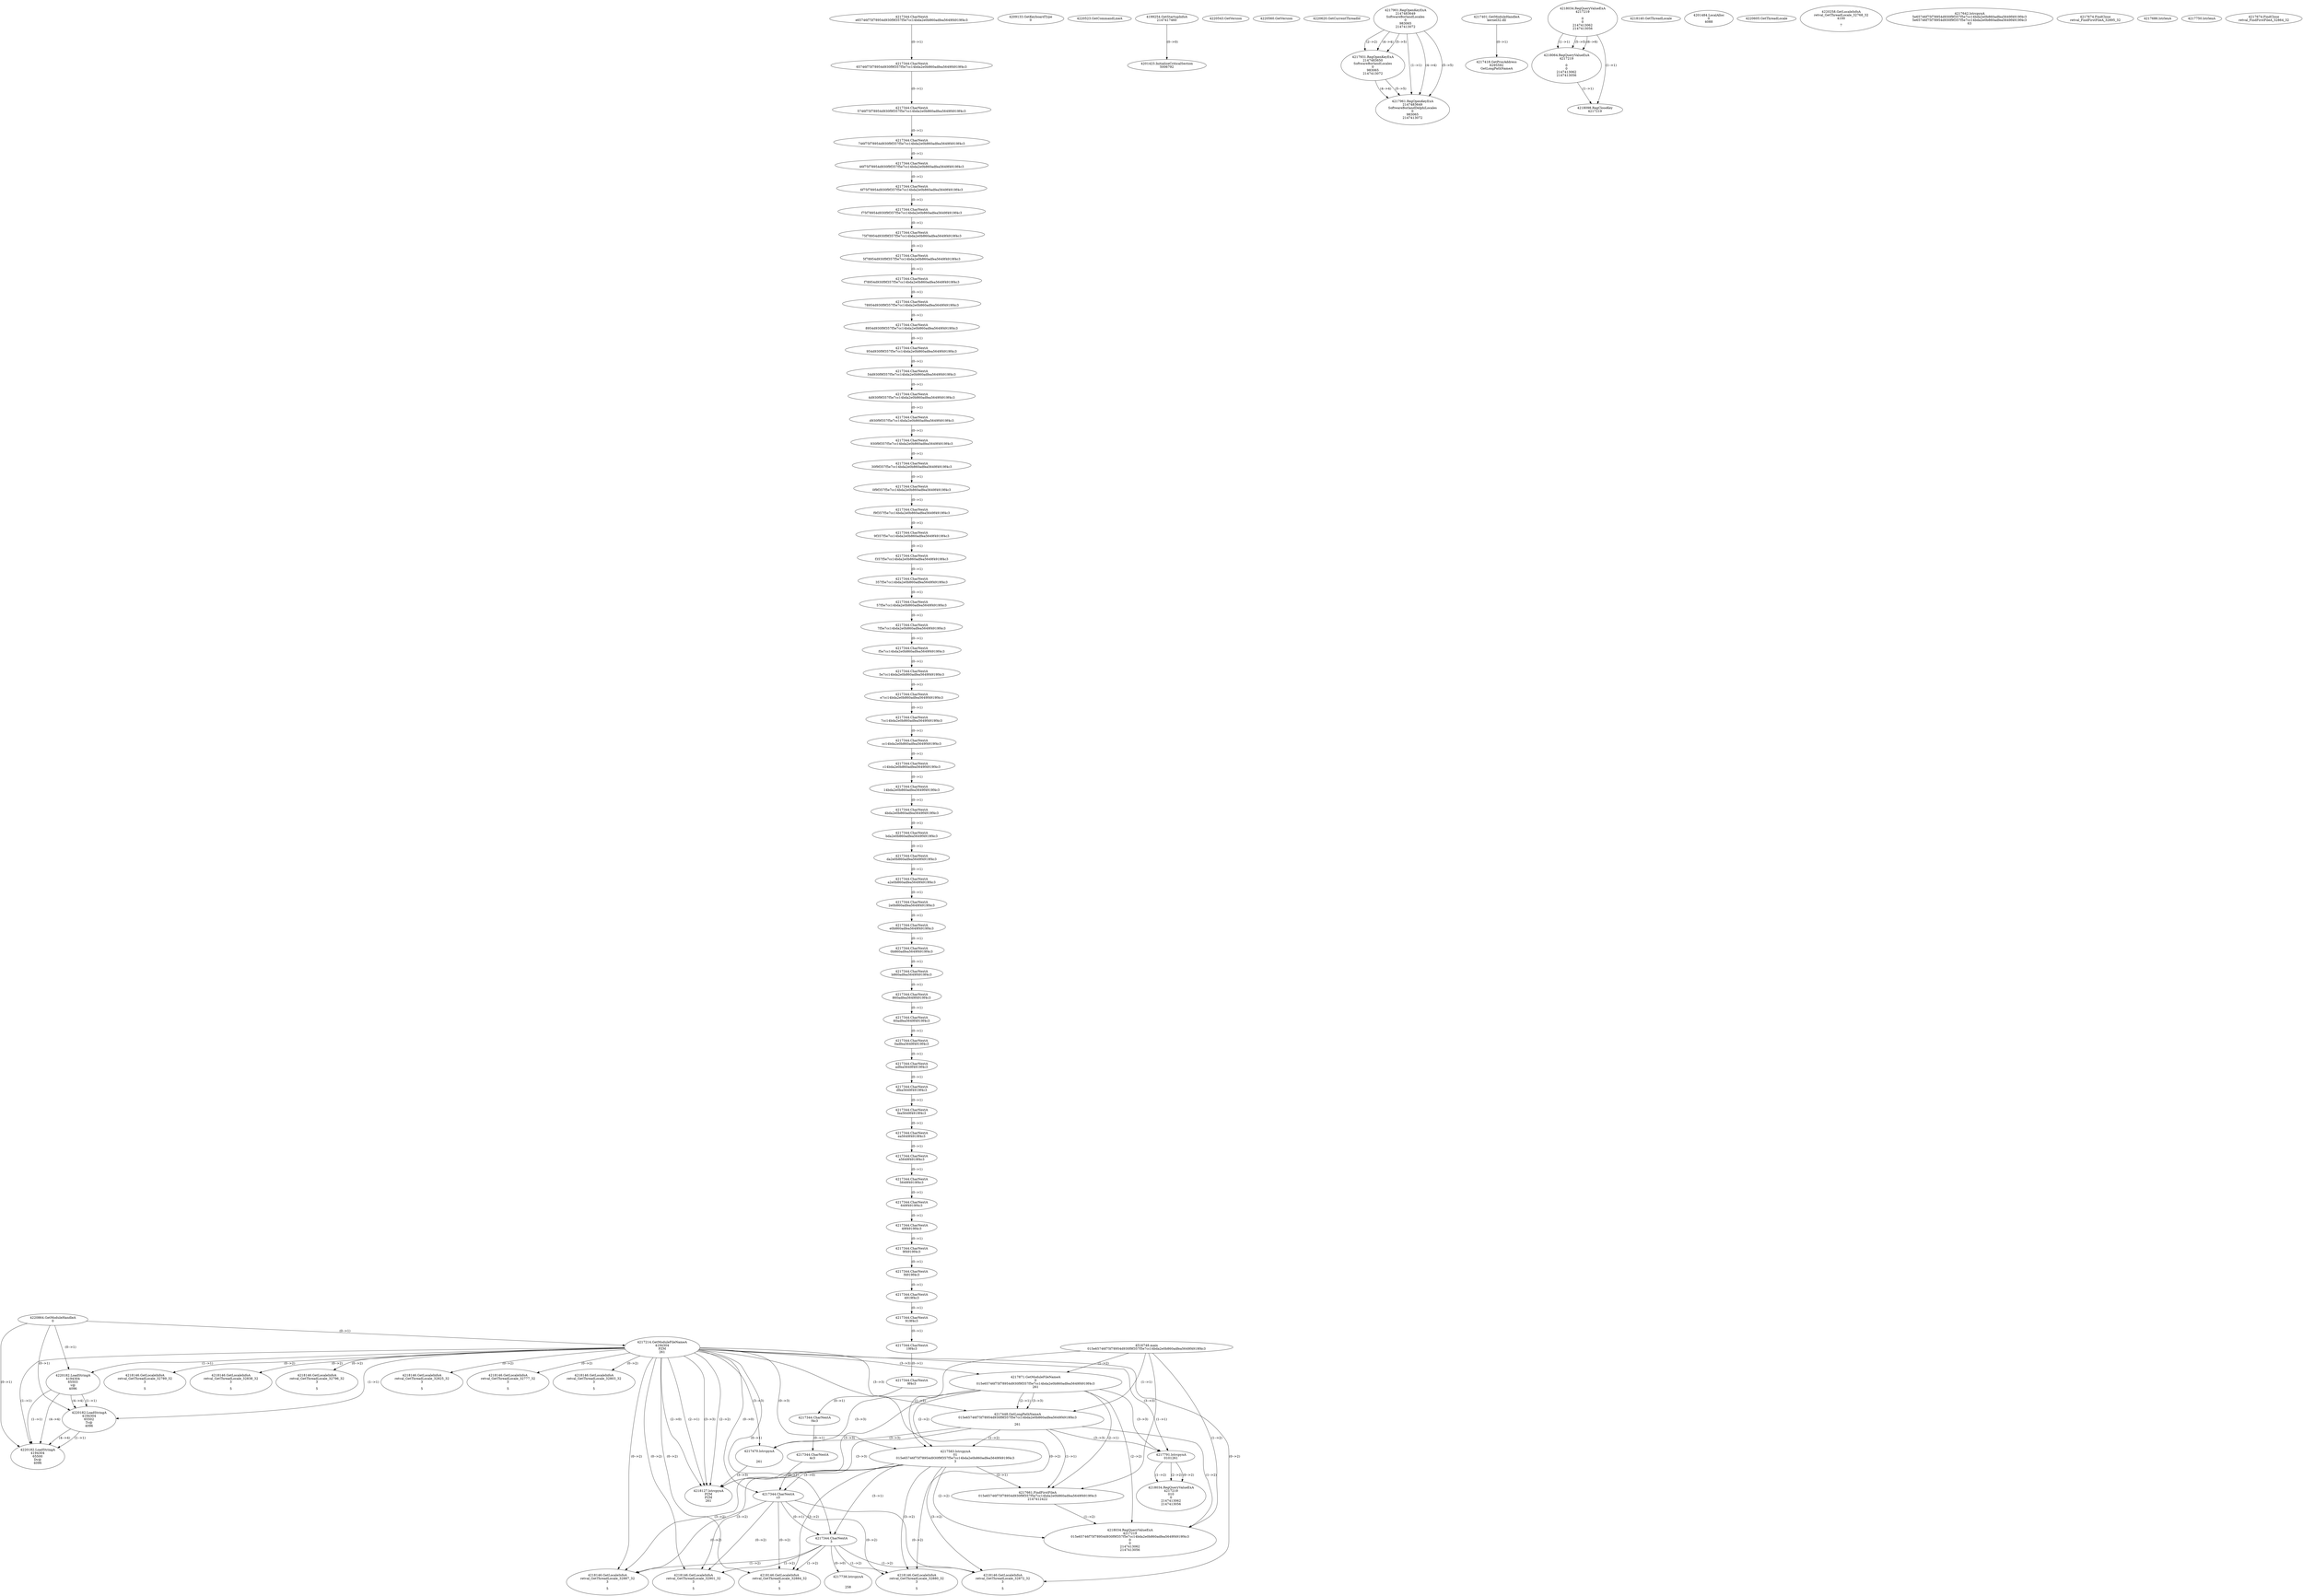 // Global SCDG with merge call
digraph {
	0 [label="4516748.main
015e65746f75f78954d930f9f357f5e7cc14bda2e0b860adfea5649f4919f4c3"]
	1 [label="4220864.GetModuleHandleA
0"]
	2 [label="4209133.GetKeyboardType
0"]
	3 [label="4220523.GetCommandLineA
"]
	4 [label="4199254.GetStartupInfoA
2147417460"]
	5 [label="4220543.GetVersion
"]
	6 [label="4220560.GetVersion
"]
	7 [label="4220620.GetCurrentThreadId
"]
	8 [label="4217214.GetModuleFileNameA
4194304
PZM
261"]
	1 -> 8 [label="(0-->1)"]
	9 [label="4217871.GetModuleFileNameA
0
015e65746f75f78954d930f9f357f5e7cc14bda2e0b860adfea5649f4919f4c3
261"]
	0 -> 9 [label="(1-->2)"]
	8 -> 9 [label="(3-->3)"]
	10 [label="4217901.RegOpenKeyExA
2147483649
Software\Borland\Locales
0
983065
2147413072"]
	11 [label="4217401.GetModuleHandleA
kernel32.dll"]
	12 [label="4217418.GetProcAddress
6295592
GetLongPathNameA"]
	11 -> 12 [label="(0-->1)"]
	13 [label="4217448.GetLongPathNameA
015e65746f75f78954d930f9f357f5e7cc14bda2e0b860adfea5649f4919f4c3

261"]
	0 -> 13 [label="(1-->1)"]
	9 -> 13 [label="(2-->1)"]
	8 -> 13 [label="(3-->3)"]
	9 -> 13 [label="(3-->3)"]
	14 [label="4217470.lstrcpynA


261"]
	8 -> 14 [label="(3-->3)"]
	9 -> 14 [label="(3-->3)"]
	13 -> 14 [label="(3-->3)"]
	15 [label="4218034.RegQueryValueExA
4217219

0
0
2147413062
2147413056"]
	16 [label="4218064.RegQueryValueExA
4217219

0
0
2147413062
2147413056"]
	15 -> 16 [label="(1-->1)"]
	15 -> 16 [label="(5-->5)"]
	15 -> 16 [label="(6-->6)"]
	17 [label="4218098.RegCloseKey
4217219"]
	15 -> 17 [label="(1-->1)"]
	16 -> 17 [label="(1-->1)"]
	18 [label="4218127.lstrcpynA
PZM
PZM
261"]
	8 -> 18 [label="(2-->1)"]
	8 -> 18 [label="(2-->2)"]
	8 -> 18 [label="(3-->3)"]
	9 -> 18 [label="(3-->3)"]
	13 -> 18 [label="(3-->3)"]
	14 -> 18 [label="(3-->3)"]
	8 -> 18 [label="(2-->0)"]
	19 [label="4218140.GetThreadLocale
"]
	20 [label="4218146.GetLocaleInfoA
retval_GetThreadLocale_32825_32
3

5"]
	8 -> 20 [label="(0-->2)"]
	21 [label="4220182.LoadStringA
4194304
65503
\v@
4096"]
	1 -> 21 [label="(0-->1)"]
	8 -> 21 [label="(1-->1)"]
	22 [label="4220182.LoadStringA
4194304
65502
Tv@
4096"]
	1 -> 22 [label="(0-->1)"]
	8 -> 22 [label="(1-->1)"]
	21 -> 22 [label="(1-->1)"]
	21 -> 22 [label="(4-->4)"]
	23 [label="4217931.RegOpenKeyExA
2147483650
Software\Borland\Locales
0
983065
2147413072"]
	10 -> 23 [label="(2-->2)"]
	10 -> 23 [label="(4-->4)"]
	10 -> 23 [label="(5-->5)"]
	24 [label="4217961.RegOpenKeyExA
2147483649
Software\Borland\Delphi\Locales
0
983065
2147413072"]
	10 -> 24 [label="(1-->1)"]
	10 -> 24 [label="(4-->4)"]
	23 -> 24 [label="(4-->4)"]
	10 -> 24 [label="(5-->5)"]
	23 -> 24 [label="(5-->5)"]
	25 [label="4218146.GetLocaleInfoA
retval_GetThreadLocale_32777_32
3

5"]
	8 -> 25 [label="(0-->2)"]
	26 [label="4201423.InitializeCriticalSection
5006792"]
	4 -> 26 [label="(0-->0)"]
	27 [label="4201484.LocalAlloc
0
4088"]
	28 [label="4218146.GetLocaleInfoA
retval_GetThreadLocale_32803_32
3

5"]
	8 -> 28 [label="(0-->2)"]
	29 [label="4220605.GetThreadLocale
"]
	30 [label="4220258.GetLocaleInfoA
retval_GetThreadLocale_32768_32
4100

7"]
	31 [label="4217583.lstrcpynA
01
015e65746f75f78954d930f9f357f5e7cc14bda2e0b860adfea5649f4919f4c3
3"]
	0 -> 31 [label="(1-->2)"]
	9 -> 31 [label="(2-->2)"]
	13 -> 31 [label="(1-->2)"]
	8 -> 31 [label="(0-->3)"]
	32 [label="4217344.CharNextA
e65746f75f78954d930f9f357f5e7cc14bda2e0b860adfea5649f4919f4c3"]
	33 [label="4217344.CharNextA
65746f75f78954d930f9f357f5e7cc14bda2e0b860adfea5649f4919f4c3"]
	32 -> 33 [label="(0-->1)"]
	34 [label="4217344.CharNextA
5746f75f78954d930f9f357f5e7cc14bda2e0b860adfea5649f4919f4c3"]
	33 -> 34 [label="(0-->1)"]
	35 [label="4217344.CharNextA
746f75f78954d930f9f357f5e7cc14bda2e0b860adfea5649f4919f4c3"]
	34 -> 35 [label="(0-->1)"]
	36 [label="4217344.CharNextA
46f75f78954d930f9f357f5e7cc14bda2e0b860adfea5649f4919f4c3"]
	35 -> 36 [label="(0-->1)"]
	37 [label="4217344.CharNextA
6f75f78954d930f9f357f5e7cc14bda2e0b860adfea5649f4919f4c3"]
	36 -> 37 [label="(0-->1)"]
	38 [label="4217344.CharNextA
f75f78954d930f9f357f5e7cc14bda2e0b860adfea5649f4919f4c3"]
	37 -> 38 [label="(0-->1)"]
	39 [label="4217344.CharNextA
75f78954d930f9f357f5e7cc14bda2e0b860adfea5649f4919f4c3"]
	38 -> 39 [label="(0-->1)"]
	40 [label="4217344.CharNextA
5f78954d930f9f357f5e7cc14bda2e0b860adfea5649f4919f4c3"]
	39 -> 40 [label="(0-->1)"]
	41 [label="4217344.CharNextA
f78954d930f9f357f5e7cc14bda2e0b860adfea5649f4919f4c3"]
	40 -> 41 [label="(0-->1)"]
	42 [label="4217344.CharNextA
78954d930f9f357f5e7cc14bda2e0b860adfea5649f4919f4c3"]
	41 -> 42 [label="(0-->1)"]
	43 [label="4217344.CharNextA
8954d930f9f357f5e7cc14bda2e0b860adfea5649f4919f4c3"]
	42 -> 43 [label="(0-->1)"]
	44 [label="4217344.CharNextA
954d930f9f357f5e7cc14bda2e0b860adfea5649f4919f4c3"]
	43 -> 44 [label="(0-->1)"]
	45 [label="4217344.CharNextA
54d930f9f357f5e7cc14bda2e0b860adfea5649f4919f4c3"]
	44 -> 45 [label="(0-->1)"]
	46 [label="4217344.CharNextA
4d930f9f357f5e7cc14bda2e0b860adfea5649f4919f4c3"]
	45 -> 46 [label="(0-->1)"]
	47 [label="4217344.CharNextA
d930f9f357f5e7cc14bda2e0b860adfea5649f4919f4c3"]
	46 -> 47 [label="(0-->1)"]
	48 [label="4217344.CharNextA
930f9f357f5e7cc14bda2e0b860adfea5649f4919f4c3"]
	47 -> 48 [label="(0-->1)"]
	49 [label="4217344.CharNextA
30f9f357f5e7cc14bda2e0b860adfea5649f4919f4c3"]
	48 -> 49 [label="(0-->1)"]
	50 [label="4217344.CharNextA
0f9f357f5e7cc14bda2e0b860adfea5649f4919f4c3"]
	49 -> 50 [label="(0-->1)"]
	51 [label="4217344.CharNextA
f9f357f5e7cc14bda2e0b860adfea5649f4919f4c3"]
	50 -> 51 [label="(0-->1)"]
	52 [label="4217344.CharNextA
9f357f5e7cc14bda2e0b860adfea5649f4919f4c3"]
	51 -> 52 [label="(0-->1)"]
	53 [label="4217344.CharNextA
f357f5e7cc14bda2e0b860adfea5649f4919f4c3"]
	52 -> 53 [label="(0-->1)"]
	54 [label="4217344.CharNextA
357f5e7cc14bda2e0b860adfea5649f4919f4c3"]
	53 -> 54 [label="(0-->1)"]
	55 [label="4217344.CharNextA
57f5e7cc14bda2e0b860adfea5649f4919f4c3"]
	54 -> 55 [label="(0-->1)"]
	56 [label="4217344.CharNextA
7f5e7cc14bda2e0b860adfea5649f4919f4c3"]
	55 -> 56 [label="(0-->1)"]
	57 [label="4217344.CharNextA
f5e7cc14bda2e0b860adfea5649f4919f4c3"]
	56 -> 57 [label="(0-->1)"]
	58 [label="4217344.CharNextA
5e7cc14bda2e0b860adfea5649f4919f4c3"]
	57 -> 58 [label="(0-->1)"]
	59 [label="4217344.CharNextA
e7cc14bda2e0b860adfea5649f4919f4c3"]
	58 -> 59 [label="(0-->1)"]
	60 [label="4217344.CharNextA
7cc14bda2e0b860adfea5649f4919f4c3"]
	59 -> 60 [label="(0-->1)"]
	61 [label="4217344.CharNextA
cc14bda2e0b860adfea5649f4919f4c3"]
	60 -> 61 [label="(0-->1)"]
	62 [label="4217344.CharNextA
c14bda2e0b860adfea5649f4919f4c3"]
	61 -> 62 [label="(0-->1)"]
	63 [label="4217344.CharNextA
14bda2e0b860adfea5649f4919f4c3"]
	62 -> 63 [label="(0-->1)"]
	64 [label="4217344.CharNextA
4bda2e0b860adfea5649f4919f4c3"]
	63 -> 64 [label="(0-->1)"]
	65 [label="4217344.CharNextA
bda2e0b860adfea5649f4919f4c3"]
	64 -> 65 [label="(0-->1)"]
	66 [label="4217344.CharNextA
da2e0b860adfea5649f4919f4c3"]
	65 -> 66 [label="(0-->1)"]
	67 [label="4217344.CharNextA
a2e0b860adfea5649f4919f4c3"]
	66 -> 67 [label="(0-->1)"]
	68 [label="4217344.CharNextA
2e0b860adfea5649f4919f4c3"]
	67 -> 68 [label="(0-->1)"]
	69 [label="4217344.CharNextA
e0b860adfea5649f4919f4c3"]
	68 -> 69 [label="(0-->1)"]
	70 [label="4217344.CharNextA
0b860adfea5649f4919f4c3"]
	69 -> 70 [label="(0-->1)"]
	71 [label="4217344.CharNextA
b860adfea5649f4919f4c3"]
	70 -> 71 [label="(0-->1)"]
	72 [label="4217344.CharNextA
860adfea5649f4919f4c3"]
	71 -> 72 [label="(0-->1)"]
	73 [label="4217344.CharNextA
60adfea5649f4919f4c3"]
	72 -> 73 [label="(0-->1)"]
	74 [label="4217344.CharNextA
0adfea5649f4919f4c3"]
	73 -> 74 [label="(0-->1)"]
	75 [label="4217344.CharNextA
adfea5649f4919f4c3"]
	74 -> 75 [label="(0-->1)"]
	76 [label="4217344.CharNextA
dfea5649f4919f4c3"]
	75 -> 76 [label="(0-->1)"]
	77 [label="4217344.CharNextA
fea5649f4919f4c3"]
	76 -> 77 [label="(0-->1)"]
	78 [label="4217344.CharNextA
ea5649f4919f4c3"]
	77 -> 78 [label="(0-->1)"]
	79 [label="4217344.CharNextA
a5649f4919f4c3"]
	78 -> 79 [label="(0-->1)"]
	80 [label="4217344.CharNextA
5649f4919f4c3"]
	79 -> 80 [label="(0-->1)"]
	81 [label="4217344.CharNextA
649f4919f4c3"]
	80 -> 81 [label="(0-->1)"]
	82 [label="4217344.CharNextA
49f4919f4c3"]
	81 -> 82 [label="(0-->1)"]
	83 [label="4217344.CharNextA
9f4919f4c3"]
	82 -> 83 [label="(0-->1)"]
	84 [label="4217344.CharNextA
f4919f4c3"]
	83 -> 84 [label="(0-->1)"]
	85 [label="4217344.CharNextA
4919f4c3"]
	84 -> 85 [label="(0-->1)"]
	86 [label="4217344.CharNextA
919f4c3"]
	85 -> 86 [label="(0-->1)"]
	87 [label="4217344.CharNextA
19f4c3"]
	86 -> 87 [label="(0-->1)"]
	88 [label="4217344.CharNextA
9f4c3"]
	87 -> 88 [label="(0-->1)"]
	89 [label="4217344.CharNextA
f4c3"]
	88 -> 89 [label="(0-->1)"]
	90 [label="4217344.CharNextA
4c3"]
	89 -> 90 [label="(0-->1)"]
	91 [label="4217344.CharNextA
c3"]
	90 -> 91 [label="(0-->1)"]
	8 -> 91 [label="(0-->0)"]
	31 -> 91 [label="(3-->0)"]
	92 [label="4217344.CharNextA
3"]
	8 -> 92 [label="(0-->1)"]
	31 -> 92 [label="(3-->1)"]
	91 -> 92 [label="(0-->1)"]
	93 [label="4217642.lstrcpynA
5e65746f75f78954d930f9f357f5e7cc14bda2e0b860adfea5649f4919f4c3
5e65746f75f78954d930f9f357f5e7cc14bda2e0b860adfea5649f4919f4c3
63"]
	94 [label="4217661.FindFirstFileA
015e65746f75f78954d930f9f357f5e7cc14bda2e0b860adfea5649f4919f4c3
2147412422"]
	0 -> 94 [label="(1-->1)"]
	9 -> 94 [label="(2-->1)"]
	13 -> 94 [label="(1-->1)"]
	31 -> 94 [label="(2-->1)"]
	95 [label="4217674.FindClose
retval_FindFirstFileA_32895_32"]
	96 [label="4217686.lstrlenA
"]
	97 [label="4217738.lstrcpynA


258"]
	92 -> 97 [label="(0-->0)"]
	98 [label="4217750.lstrlenA
"]
	99 [label="4217791.lstrcpynA
01\
01\
261"]
	8 -> 99 [label="(3-->3)"]
	9 -> 99 [label="(3-->3)"]
	13 -> 99 [label="(3-->3)"]
	100 [label="4218034.RegQueryValueExA
4217219
01\
0
0
2147413062
2147413056"]
	99 -> 100 [label="(1-->2)"]
	99 -> 100 [label="(2-->2)"]
	99 -> 100 [label="(0-->2)"]
	101 [label="4218146.GetLocaleInfoA
retval_GetThreadLocale_32901_32
3

5"]
	8 -> 101 [label="(0-->2)"]
	31 -> 101 [label="(3-->2)"]
	91 -> 101 [label="(0-->2)"]
	92 -> 101 [label="(1-->2)"]
	102 [label="4218034.RegQueryValueExA
4217219
015e65746f75f78954d930f9f357f5e7cc14bda2e0b860adfea5649f4919f4c3
0
0
2147413062
2147413056"]
	0 -> 102 [label="(1-->2)"]
	9 -> 102 [label="(2-->2)"]
	13 -> 102 [label="(1-->2)"]
	31 -> 102 [label="(2-->2)"]
	94 -> 102 [label="(1-->2)"]
	103 [label="4218146.GetLocaleInfoA
retval_GetThreadLocale_32887_32
3

5"]
	8 -> 103 [label="(0-->2)"]
	31 -> 103 [label="(3-->2)"]
	91 -> 103 [label="(0-->2)"]
	92 -> 103 [label="(1-->2)"]
	104 [label="4220182.LoadStringA
4194304
65500
Dv@
4096"]
	1 -> 104 [label="(0-->1)"]
	8 -> 104 [label="(1-->1)"]
	21 -> 104 [label="(1-->1)"]
	22 -> 104 [label="(1-->1)"]
	21 -> 104 [label="(4-->4)"]
	22 -> 104 [label="(4-->4)"]
	105 [label="4218146.GetLocaleInfoA
retval_GetThreadLocale_32789_32
3

5"]
	8 -> 105 [label="(0-->2)"]
	106 [label="4218146.GetLocaleInfoA
retval_GetThreadLocale_32838_32
3

5"]
	8 -> 106 [label="(0-->2)"]
	107 [label="4218146.GetLocaleInfoA
retval_GetThreadLocale_32796_32
3

5"]
	8 -> 107 [label="(0-->2)"]
	108 [label="4217674.FindClose
retval_FindFirstFileA_32864_32"]
	109 [label="4218146.GetLocaleInfoA
retval_GetThreadLocale_32884_32
3

5"]
	8 -> 109 [label="(0-->2)"]
	31 -> 109 [label="(3-->2)"]
	91 -> 109 [label="(0-->2)"]
	92 -> 109 [label="(1-->2)"]
	110 [label="4218146.GetLocaleInfoA
retval_GetThreadLocale_32872_32
3

5"]
	8 -> 110 [label="(0-->2)"]
	31 -> 110 [label="(3-->2)"]
	91 -> 110 [label="(0-->2)"]
	92 -> 110 [label="(1-->2)"]
	111 [label="4218146.GetLocaleInfoA
retval_GetThreadLocale_32880_32
3

5"]
	8 -> 111 [label="(0-->2)"]
	31 -> 111 [label="(3-->2)"]
	91 -> 111 [label="(0-->2)"]
	92 -> 111 [label="(1-->2)"]
}
